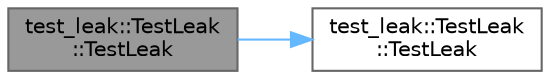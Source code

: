 digraph "test_leak::TestLeak::TestLeak"
{
 // LATEX_PDF_SIZE
  bgcolor="transparent";
  edge [fontname=Helvetica,fontsize=10,labelfontname=Helvetica,labelfontsize=10];
  node [fontname=Helvetica,fontsize=10,shape=box,height=0.2,width=0.4];
  rankdir="LR";
  Node1 [id="Node000001",label="test_leak::TestLeak\l::TestLeak",height=0.2,width=0.4,color="gray40", fillcolor="grey60", style="filled", fontcolor="black",tooltip=" "];
  Node1 -> Node2 [id="edge1_Node000001_Node000002",color="steelblue1",style="solid",tooltip=" "];
  Node2 [id="Node000002",label="test_leak::TestLeak\l::TestLeak",height=0.2,width=0.4,color="grey40", fillcolor="white", style="filled",URL="$classtest__leak_1_1_test_leak.html#a5222cce47b1fb439bdace8040908454f",tooltip=" "];
}

